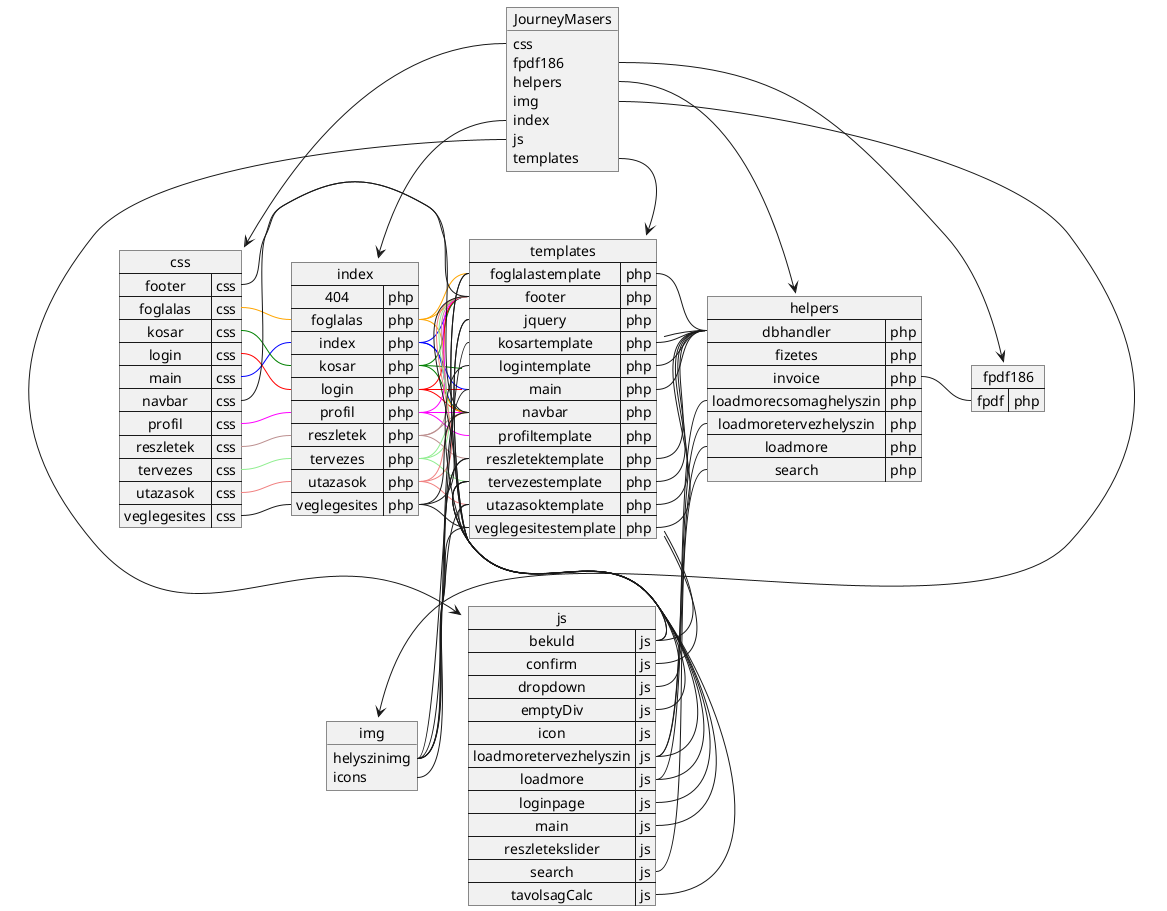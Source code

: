 @startuml

object JourneyMasers {
    css
    fpdf186
    helpers
    img
    index
    js
    templates
}

map css{
footer => css
foglalas => css
kosar => css
login => css
main => css
navbar => css
profil => css
reszletek => css
tervezes => css
utazasok => css
veglegesites => css
}
map fpdf186{
fpdf => php
}

map helpers{
dbhandler => php
fizetes => php
invoice => php
loadmorecsomaghelyszin => php
loadmoretervezhelyszin => php
loadmore => php
search => php
}
object img {
    helyszinimg
    icons 
    }

map index {
    404 => php
    foglalas =>php
    index => php
    kosar =>php
    login =>php
    profil =>php
    reszletek =>php
    tervezes =>php
    utazasok => php
    veglegesites => php 
}

map js {
    bekuld => js 
    confirm => js 
    dropdown => js 
    emptyDiv => js 
    icon => js 
    loadmoretervezhelyszin => js 
    loadmore => js 
    loginpage => js 
    main => js 
    reszletekslider => js 
    search => js 
    tavolsagCalc => js 
 }

map templates {
    foglalastemplate => php
    footer => php
    jquery => php
    kosartemplate => php
    logintemplate => php
    main => php
    navbar => php
    profiltemplate => php
    reszletektemplate => php
    tervezestemplate => php
    utazasoktemplate => php
    veglegesitestemplate => php
}

JourneyMasers::css -down-> css
JourneyMasers::fpdf186 -right-> fpdf186
JourneyMasers::helpers -down-> helpers
JourneyMasers::img -right-> img
JourneyMasers::index -down-> index
JourneyMasers::js -down-> js
JourneyMasers::templates -down-> templates

index::index -right[#blue]-- templates::navbar
index::index -right[#blue]-- templates::footer
index::index -right[#blue]-- templates::main
index::index -left[#blue]-- css::main

index::kosar -right[#Green]-- templates::navbar 
index::kosar -right[#Green]-- templates::footer
index::kosar -right[#Green]-- templates::kosar
index::kosar -left[#Green]-- css::kosar

index::login -right[#red]-- templates::navbar
index::login -right[#red]-- templates::footer
index::login -right[#red]-- templates::login
index::login -left[#red]-- css::login

index::foglalas -right[#Orange]-- templates::footer
index::foglalas -right[#Orange]-- templates::navbar
index::foglalas -right[#Orange]-- templates::foglalastemplate
index::foglalas -left[#Orange]-- css::foglalas

index::profil -right[#Magenta]-- templates::footer
index::profil -right[#Magenta]-- templates::navbar
index::profil -right[#Magenta]-- templates::profiltemplate
index::profil -left[#Magenta]-- css::profil

index::reszletek -right[#RosyBrown]-- templates::footer
index::reszletek -right[#RosyBrown]-- templates::navbar
index::reszletek -right[#RosyBrown]-- templates::reszletektemplate
index::reszletek -right[#RosyBrown]-- css::reszletek

index::tervezes -right[#LightGreen]-- templates::footer
index::tervezes -right[#LightGreen]-- templates::navbar
index::tervezes -right[#LightGreen]-- templates::tervezestemplate
index::tervezes -left[#LightGreen]-- css::tervezes

index::utazasok -right[#LightCoral]-- templates::footer
index::utazasok -right[#LightCoral]-- templates::navbar
index::utazasok -right[#LightCoral]-- templates::utazasoktemplate
index::utazasok -left[#LightCoral]-- css::utazasok

index::veglegesites -right-- templates::footer
index::veglegesites -right-- templates::navbar
index::veglegesites -right-- templates::veglegesitestemplate
index::veglegesites -left-- css::veglegesites

templates::footer -right-- css::footer
templates::navbar -right-- css::navbar

templates::foglalastemplate -right- helpers::dbhandler
templates::foglalastemplate -down- js::tavolsagCalc
templates::foglalastemplate -down- js::bekuld

templates::jquery -down- js::main
templates::jquery -down- js::dropdown

templates::kosartemplate -right- helpers::dbhandler
templates::kosartemplate -down- img::helyszinimg

templates::logintemplate -down- helpers::dbhandler
templates::logintemplate -down- js::loginpage

templates::main -down- helpers::dbhandler
templates::main -down- img::helyszinimg

templates::profiletemplate -right- helpers::dbhandler
templates::profiletemplate -down- js::bekuld
templates::profiletemplate -down- js::confirm

templates::reszletektemplate -right- helpers::dbhandler
templates::reszletektemplate -down- img::helyszinimg
templates::reszletektemplate -down- img::icons

templates::tervezestemplate -right- helpers::dbhandler
templates::tervezestemplate -down- js::bekuld
templates::tervezestemplate -down- js::loadmoretervezhelyszin
templates::tervezestemplate -down- js::emptyDiv

templates::utazasoktemplate -right- helpers::dbhandler
templates::utazasoktemplate -down- js::loadmore
templates::utazasoktemplate -down- img::helyszinimg

templates::veglegesitestemplate -right- helpers::dbhandler
templates::veglegesitestemplate -down- img::helyszinimg

helpers::invoice -right- fpdf186::fpdf

js::loadmoretervezhelyszin -up- helpers::loadmoretervezhelyszin
js::loadmoretervezhelyszin -up- helpers::loadmorecsomaghelyszin

js::loadmore -up- helpers::loadmore

js::search -up- helpers::search

@enduml